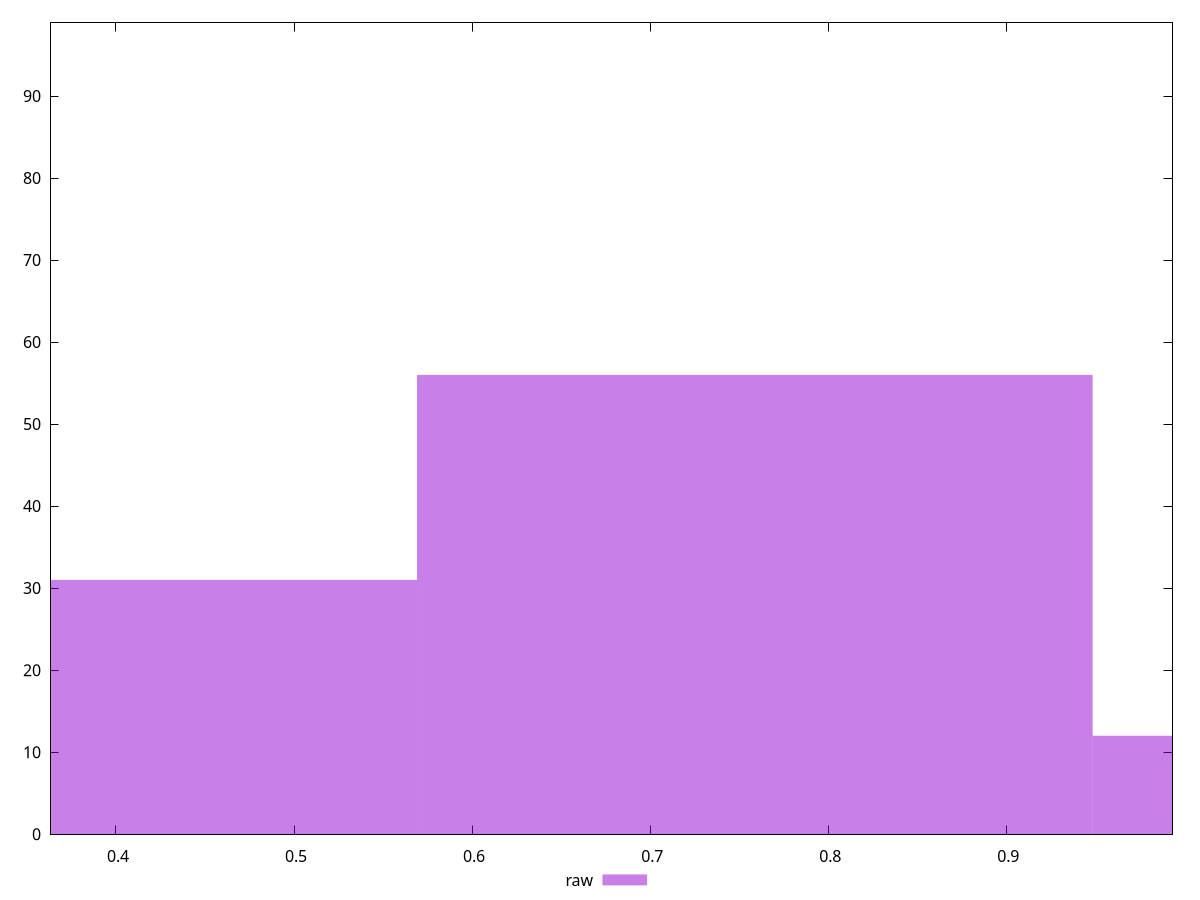 reset

$raw <<EOF
0.37938526539251244 31
0.7587705307850249 56
1.1381557961775373 12
EOF

set key outside below
set boxwidth 0.37938526539251244
set xrange [0.36296882959263777:0.9933031652303399]
set yrange [0:99]
set trange [0:99]
set style fill transparent solid 0.5 noborder
set terminal svg size 640, 490 enhanced background rgb 'white'
set output "reports/report_00027_2021-02-24T12-40-31.850Z/meta/pScore/samples/card/raw/histogram.svg"

plot $raw title "raw" with boxes

reset
